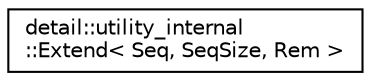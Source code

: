 digraph "Graphical Class Hierarchy"
{
 // LATEX_PDF_SIZE
  edge [fontname="Helvetica",fontsize="10",labelfontname="Helvetica",labelfontsize="10"];
  node [fontname="Helvetica",fontsize="10",shape=record];
  rankdir="LR";
  Node0 [label="detail::utility_internal\l::Extend\< Seq, SeqSize, Rem \>",height=0.2,width=0.4,color="black", fillcolor="white", style="filled",URL="$structdetail_1_1utility__internal_1_1Extend.html",tooltip=" "];
}

